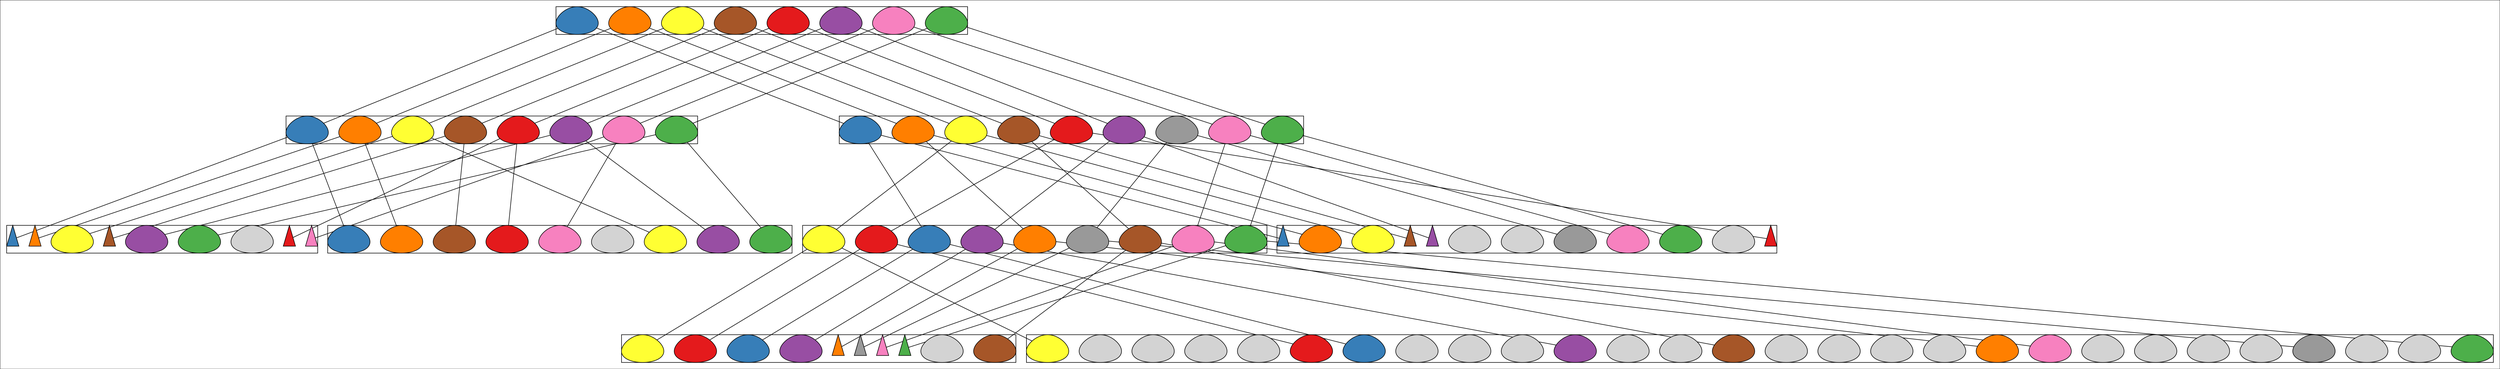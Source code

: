 strict digraph G {
colorscheme=set19;
directed=True;
margin="0.0";
newrank=True;
outputorder=edgesfirst;
rankdir=TB;
splines=False;
"1#0" [colorscheme=set19, fillcolor=1, height="0.7", label="", shape=egg, style=filled, width=1];
"1#1" [colorscheme=set19, fillcolor=2, height="0.7", label="", shape=egg, style=filled, width=1];
"1#2" [colorscheme=set19, fillcolor=3, height="0.7", label="", shape=egg, style=filled, width=1];
"1#3" [colorscheme=set19, fillcolor=4, height="0.7", label="", shape=egg, style=filled, width=1];
"1#4" [colorscheme=set19, fillcolor=5, height="0.7", label="", shape=egg, style=filled, width=1];
"1#5" [colorscheme=set19, fillcolor=6, height="0.7", label="", shape=egg, style=filled, width=1];
"1#6" [colorscheme=set19, fillcolor=7, height="0.7", label="", shape=egg, style=filled, width=1];
"1#7" [colorscheme=set19, fillcolor=8, height="0.7", label="", shape=egg, style=filled, width=1];
subgraph cluster_1 {
label="";
rank=same;
"1#0";
"1#1";
"1#2";
"1#3";
"1#4";
"1#5";
"1#6";
"1#7";
}

"2#0" [colorscheme=set19, fillcolor=3, height="0.7", label="", shape=egg, style=filled, width=1];
"2#1" [colorscheme=set19, fillcolor=4, height="0.7", label="", shape=egg, style=filled, width=1];
"2#2" [colorscheme=set19, fillcolor=6, height="0.7", label="", shape=egg, style=filled, width=1];
"2#3" [colorscheme=set19, fillcolor=1, height="0.7", label="", shape=egg, style=filled, width=1];
"2#4" [colorscheme=set19, fillcolor=7, height="0.7", label="", shape=egg, style=filled, width=1];
"2#5" [colorscheme=set19, fillcolor=8, height="0.7", label="", shape=egg, style=filled, width=1];
"2#6" [colorscheme=set19, fillcolor=5, height="0.7", label="", shape=egg, style=filled, width=1];
"2#7" [colorscheme=set19, fillcolor=2, height="0.7", label="", shape=egg, style=filled, width=1];
subgraph cluster_2 {
label="";
rank=same;
"2#0";
"2#1";
"2#2";
"2#3";
"2#4";
"2#5";
"2#6";
"2#7";
}

"3#0" [colorscheme=set19, fillcolor=6, height="0.7", label="", shape=egg, style=filled, width=1];
"3#1" [colorscheme=set19, fillcolor=5, height="0.7", label="", shape=egg, style=filled, width=1];
"3#2" [colorscheme=set19, fillcolor=3, height="0.7", label="", shape=egg, style=filled, width=1];
"3#3" [colorscheme=set19, fillcolor=9, height="0.7", label="", shape=egg, style=filled, width=1];
"3#4" [colorscheme=set19, fillcolor=8, height="0.7", label="", shape=egg, style=filled, width=1];
"3#5" [colorscheme=set19, fillcolor=1, height="0.7", label="", shape=egg, style=filled, width=1];
"3#6" [colorscheme=set19, fillcolor=2, height="0.7", label="", shape=egg, style=filled, width=1];
"3#7" [colorscheme=set19, fillcolor=4, height="0.7", label="", shape=egg, style=filled, width=1];
"3#8" [colorscheme=set19, fillcolor=7, height="0.7", label="", shape=egg, style=filled, width=1];
subgraph cluster_3 {
label="";
rank=same;
"3#0";
"3#1";
"3#2";
"3#3";
"3#4";
"3#5";
"3#6";
"3#7";
"3#8";
}

"4#0" [colorscheme=set19, fillcolor=3, height="0.7", label="", shape=egg, style=filled, width=1];
"4#1" [colorscheme=set19, fillcolor=4, height="0.7", label="", shape=egg, style=filled, width=1];
"4#2" [height="0.7", label="", shape=egg, style=filled, width=1];
"4#3" [colorscheme=set19, fillcolor=6, height="0.7", label="", shape=egg, style=filled, width=1];
"4#0_death" [colorscheme=set19, fillcolor=1, height="0.7", label="", shape=triangle, style=filled, width="0.3"];
"4#2_death" [colorscheme=set19, fillcolor=7, height="0.7", label="", shape=triangle, style=filled, width="0.3"];
"4#5_death" [colorscheme=set19, fillcolor=8, height="0.7", label="", shape=triangle, style=filled, width="0.3"];
"4#7_death" [colorscheme=set19, fillcolor=5, height="0.7", label="", shape=triangle, style=filled, width="0.3"];
"4#8_death" [colorscheme=set19, fillcolor=2, height="0.7", label="", shape=triangle, style=filled, width="0.3"];
subgraph cluster_4 {
label="";
rank=sink;
"4#0";
"4#1";
"4#2";
"4#3";
"4#0_death";
"4#2_death";
"4#5_death";
"4#7_death";
"4#8_death";
}

"5#0" [colorscheme=set19, fillcolor=1, height="0.7", label="", shape=egg, style=filled, width=1];
"5#1" [colorscheme=set19, fillcolor=3, height="0.7", label="", shape=egg, style=filled, width=1];
"5#2" [colorscheme=set19, fillcolor=7, height="0.7", label="", shape=egg, style=filled, width=1];
"5#3" [height="0.7", label="", shape=egg, style=filled, width=1];
"5#4" [colorscheme=set19, fillcolor=4, height="0.7", label="", shape=egg, style=filled, width=1];
"5#5" [colorscheme=set19, fillcolor=8, height="0.7", label="", shape=egg, style=filled, width=1];
"5#6" [colorscheme=set19, fillcolor=6, height="0.7", label="", shape=egg, style=filled, width=1];
"5#7" [colorscheme=set19, fillcolor=5, height="0.7", label="", shape=egg, style=filled, width=1];
"5#8" [colorscheme=set19, fillcolor=2, height="0.7", label="", shape=egg, style=filled, width=1];
subgraph cluster_5 {
label="";
rank=sink;
"5#0";
"5#1";
"5#2";
"5#3";
"5#4";
"5#5";
"5#6";
"5#7";
"5#8";
}

"6#0" [colorscheme=set19, fillcolor=6, height="0.7", label="", shape=egg, style=filled, width=1];
"6#1" [colorscheme=set19, fillcolor=1, height="0.7", label="", shape=egg, style=filled, width=1];
"6#2" [colorscheme=set19, fillcolor=2, height="0.7", label="", shape=egg, style=filled, width=1];
"6#3" [colorscheme=set19, fillcolor=4, height="0.7", label="", shape=egg, style=filled, width=1];
"6#4" [colorscheme=set19, fillcolor=7, height="0.7", label="", shape=egg, style=filled, width=1];
"6#5" [colorscheme=set19, fillcolor=5, height="0.7", label="", shape=egg, style=filled, width=1];
"6#6" [colorscheme=set19, fillcolor=8, height="0.7", label="", shape=egg, style=filled, width=1];
"6#7" [colorscheme=set19, fillcolor=9, height="0.7", label="", shape=egg, style=filled, width=1];
"6#8" [colorscheme=set19, fillcolor=3, height="0.7", label="", shape=egg, style=filled, width=1];
subgraph cluster_6 {
label="";
rank=same;
"6#0";
"6#1";
"6#2";
"6#3";
"6#4";
"6#5";
"6#6";
"6#7";
"6#8";
}

"7#0" [colorscheme=set19, fillcolor=6, height="0.7", label="", shape=egg, style=filled, width=1];
"7#1" [height="0.7", label="", shape=egg, style=filled, width=1];
"7#2" [colorscheme=set19, fillcolor=9, height="0.7", label="", shape=egg, style=filled, width=1];
"7#3" [colorscheme=set19, fillcolor=5, height="0.7", label="", shape=egg, style=filled, width=1];
"7#4" [colorscheme=set19, fillcolor=3, height="0.7", label="", shape=egg, style=filled, width=1];
"7#5" [height="0.7", label="", shape=egg, style=filled, width=1];
"7#6" [height="0.7", label="", shape=egg, style=filled, width=1];
"7#7" [colorscheme=set19, fillcolor=8, height="0.7", label="", shape=egg, style=filled, width=1];
"7#1_death" [colorscheme=set19, fillcolor=1, height="0.7", label="", shape=triangle, style=filled, width="0.3"];
"7#2_death" [colorscheme=set19, fillcolor=2, height="0.7", label="", shape=triangle, style=filled, width="0.3"];
"7#3_death" [colorscheme=set19, fillcolor=4, height="0.7", label="", shape=triangle, style=filled, width="0.3"];
"7#4_death" [colorscheme=set19, fillcolor=7, height="0.7", label="", shape=triangle, style=filled, width="0.3"];
subgraph cluster_7 {
label="";
rank=sink;
"7#0";
"7#1";
"7#2";
"7#3";
"7#4";
"7#5";
"7#6";
"7#7";
"7#1_death";
"7#2_death";
"7#3_death";
"7#4_death";
}

"8#0" [colorscheme=set19, fillcolor=7, height="0.7", label="", shape=egg, style=filled, width=1];
"8#1" [height="0.7", label="", shape=egg, style=filled, width=1];
"8#2" [colorscheme=set19, fillcolor=1, height="0.7", label="", shape=egg, style=filled, width=1];
"8#3" [colorscheme=set19, fillcolor=2, height="0.7", label="", shape=egg, style=filled, width=1];
"8#4" [colorscheme=set19, fillcolor=4, height="0.7", label="", shape=egg, style=filled, width=1];
"8#5" [colorscheme=set19, fillcolor=6, height="0.7", label="", shape=egg, style=filled, width=1];
"8#3_death" [colorscheme=set19, fillcolor=5, height="0.7", label="", shape=triangle, style=filled, width="0.3"];
"8#14_death" [colorscheme=set19, fillcolor=8, height="0.7", label="", shape=triangle, style=filled, width="0.3"];
"8#21_death" [colorscheme=set19, fillcolor=9, height="0.7", label="", shape=triangle, style=filled, width="0.3"];
"8#27_death" [colorscheme=set19, fillcolor=3, height="0.7", label="", shape=triangle, style=filled, width="0.3"];
subgraph cluster_8 {
label="";
rank=sink;
"8#0";
"8#1";
"8#2";
"8#3";
"8#4";
"8#5";
"8#3_death";
"8#14_death";
"8#21_death";
"8#27_death";
}

"9#0" [colorscheme=set19, fillcolor=7, height="0.7", label="", shape=egg, style=filled, width=1];
"9#1" [height="0.7", label="", shape=egg, style=filled, width=1];
"9#2" [height="0.7", label="", shape=egg, style=filled, width=1];
"9#3" [colorscheme=set19, fillcolor=5, height="0.7", label="", shape=egg, style=filled, width=1];
"9#4" [height="0.7", label="", shape=egg, style=filled, width=1];
"9#5" [height="0.7", label="", shape=egg, style=filled, width=1];
"9#6" [height="0.7", label="", shape=egg, style=filled, width=1];
"9#7" [height="0.7", label="", shape=egg, style=filled, width=1];
"9#8" [colorscheme=set19, fillcolor=2, height="0.7", label="", shape=egg, style=filled, width=1];
"9#9" [colorscheme=set19, fillcolor=1, height="0.7", label="", shape=egg, style=filled, width=1];
"9#10" [height="0.7", label="", shape=egg, style=filled, width=1];
"9#11" [height="0.7", label="", shape=egg, style=filled, width=1];
"9#12" [height="0.7", label="", shape=egg, style=filled, width=1];
"9#13" [height="0.7", label="", shape=egg, style=filled, width=1];
"9#14" [colorscheme=set19, fillcolor=8, height="0.7", label="", shape=egg, style=filled, width=1];
"9#15" [height="0.7", label="", shape=egg, style=filled, width=1];
"9#16" [height="0.7", label="", shape=egg, style=filled, width=1];
"9#17" [colorscheme=set19, fillcolor=6, height="0.7", label="", shape=egg, style=filled, width=1];
"9#18" [height="0.7", label="", shape=egg, style=filled, width=1];
"9#19" [height="0.7", label="", shape=egg, style=filled, width=1];
"9#20" [height="0.7", label="", shape=egg, style=filled, width=1];
"9#21" [colorscheme=set19, fillcolor=9, height="0.7", label="", shape=egg, style=filled, width=1];
"9#22" [colorscheme=set19, fillcolor=4, height="0.7", label="", shape=egg, style=filled, width=1];
"9#23" [height="0.7", label="", shape=egg, style=filled, width=1];
"9#24" [height="0.7", label="", shape=egg, style=filled, width=1];
"9#25" [height="0.7", label="", shape=egg, style=filled, width=1];
"9#26" [height="0.7", label="", shape=egg, style=filled, width=1];
"9#27" [colorscheme=set19, fillcolor=3, height="0.7", label="", shape=egg, style=filled, width=1];
subgraph cluster_9 {
label="";
rank=sink;
"9#0";
"9#1";
"9#2";
"9#3";
"9#4";
"9#5";
"9#6";
"9#7";
"9#8";
"9#9";
"9#10";
"9#11";
"9#12";
"9#13";
"9#14";
"9#15";
"9#16";
"9#17";
"9#18";
"9#19";
"9#20";
"9#21";
"9#22";
"9#23";
"9#24";
"9#25";
"9#26";
"9#27";
}

"1#0" -> "2#3"  [dir=none, minlen=4, weight=1];
"1#0" -> "3#5"  [dir=none, minlen=4, weight=1];
"1#1" -> "2#7"  [dir=none, minlen=4, weight=1];
"1#1" -> "3#6"  [dir=none, minlen=4, weight=1];
"1#2" -> "2#0"  [dir=none, minlen=4, weight=1];
"1#2" -> "3#2"  [dir=none, minlen=4, weight=1];
"1#3" -> "2#1"  [dir=none, minlen=4, weight=1];
"1#3" -> "3#7"  [dir=none, minlen=4, weight=1];
"1#4" -> "2#6"  [dir=none, minlen=4, weight=1];
"1#4" -> "3#1"  [dir=none, minlen=4, weight=1];
"1#5" -> "2#2"  [dir=none, minlen=4, weight=1];
"1#5" -> "3#0"  [dir=none, minlen=4, weight=1];
"1#6" -> "2#4"  [dir=none, minlen=4, weight=1];
"1#6" -> "3#8"  [dir=none, minlen=4, weight=1];
"1#7" -> "2#5"  [dir=none, minlen=4, weight=1];
"1#7" -> "3#4"  [dir=none, minlen=4, weight=1];
"3#0" -> "6#0"  [dir=none, minlen=4, weight=1];
"3#0" -> "7#0"  [dir=none, minlen=4, weight=1];
"3#1" -> "6#5"  [dir=none, minlen=4, weight=1];
"3#1" -> "7#3"  [dir=none, minlen=4, weight=1];
"3#2" -> "6#8"  [dir=none, minlen=4, weight=1];
"3#2" -> "7#4"  [dir=none, minlen=4, weight=1];
"3#3" -> "6#7"  [dir=none, minlen=4, weight=1];
"3#3" -> "7#2"  [dir=none, minlen=4, weight=1];
"3#4" -> "6#6"  [dir=none, minlen=4, weight=1];
"3#4" -> "7#7"  [dir=none, minlen=4, weight=1];
"3#5" -> "6#1"  [dir=none, minlen=4, weight=1];
"3#5" -> "7#1_death"  [dir=none, minlen=4, weight=1];
"3#6" -> "6#2"  [dir=none, minlen=4, weight=1];
"3#6" -> "7#2_death"  [dir=none, minlen=4, weight=1];
"3#7" -> "6#3"  [dir=none, minlen=4, weight=1];
"3#7" -> "7#3_death"  [dir=none, minlen=4, weight=1];
"3#8" -> "6#4"  [dir=none, minlen=4, weight=1];
"3#8" -> "7#4_death"  [dir=none, minlen=4, weight=1];
"6#0" -> "8#5"  [dir=none, minlen=4, weight=1];
"6#0" -> "9#17"  [dir=none, minlen=4, weight=1];
"6#1" -> "8#2"  [dir=none, minlen=4, weight=1];
"6#1" -> "9#9"  [dir=none, minlen=4, weight=1];
"6#2" -> "8#3"  [dir=none, minlen=4, weight=1];
"6#2" -> "9#8"  [dir=none, minlen=4, weight=1];
"6#3" -> "8#4"  [dir=none, minlen=4, weight=1];
"6#3" -> "9#22"  [dir=none, minlen=4, weight=1];
"6#4" -> "8#0"  [dir=none, minlen=4, weight=1];
"6#4" -> "9#0"  [dir=none, minlen=4, weight=1];
"6#5" -> "9#3"  [dir=none, minlen=4, weight=1];
"6#5" -> "8#3_death"  [dir=none, minlen=4, weight=1];
"6#6" -> "9#14"  [dir=none, minlen=4, weight=1];
"6#6" -> "8#14_death"  [dir=none, minlen=4, weight=1];
"6#7" -> "9#21"  [dir=none, minlen=4, weight=1];
"6#7" -> "8#21_death"  [dir=none, minlen=4, weight=1];
"6#8" -> "9#27"  [dir=none, minlen=4, weight=1];
"6#8" -> "8#27_death"  [dir=none, minlen=4, weight=1];
"2#0" -> "4#0"  [dir=none, minlen=4, weight=1];
"2#0" -> "5#1"  [dir=none, minlen=4, weight=1];
"2#1" -> "4#1"  [dir=none, minlen=4, weight=1];
"2#1" -> "5#4"  [dir=none, minlen=4, weight=1];
"2#2" -> "4#3"  [dir=none, minlen=4, weight=1];
"2#2" -> "5#6"  [dir=none, minlen=4, weight=1];
"2#3" -> "5#0"  [dir=none, minlen=4, weight=1];
"2#3" -> "4#0_death"  [dir=none, minlen=4, weight=1];
"2#4" -> "5#2"  [dir=none, minlen=4, weight=1];
"2#4" -> "4#2_death"  [dir=none, minlen=4, weight=1];
"2#5" -> "5#5"  [dir=none, minlen=4, weight=1];
"2#5" -> "4#5_death"  [dir=none, minlen=4, weight=1];
"2#6" -> "5#7"  [dir=none, minlen=4, weight=1];
"2#6" -> "4#7_death"  [dir=none, minlen=4, weight=1];
"2#7" -> "5#8"  [dir=none, minlen=4, weight=1];
"2#7" -> "4#8_death"  [dir=none, minlen=4, weight=1];
}
